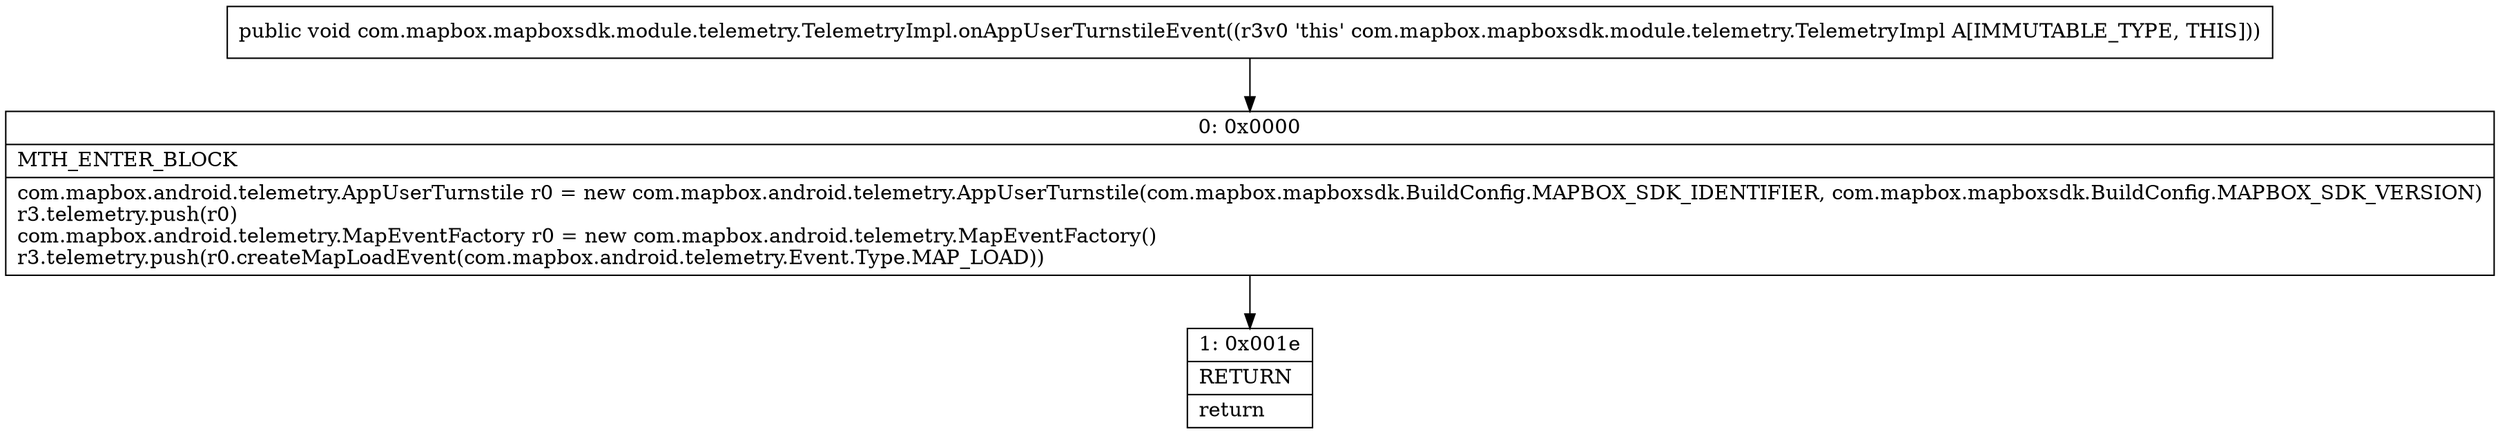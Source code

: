 digraph "CFG forcom.mapbox.mapboxsdk.module.telemetry.TelemetryImpl.onAppUserTurnstileEvent()V" {
Node_0 [shape=record,label="{0\:\ 0x0000|MTH_ENTER_BLOCK\l|com.mapbox.android.telemetry.AppUserTurnstile r0 = new com.mapbox.android.telemetry.AppUserTurnstile(com.mapbox.mapboxsdk.BuildConfig.MAPBOX_SDK_IDENTIFIER, com.mapbox.mapboxsdk.BuildConfig.MAPBOX_SDK_VERSION)\lr3.telemetry.push(r0)\lcom.mapbox.android.telemetry.MapEventFactory r0 = new com.mapbox.android.telemetry.MapEventFactory()\lr3.telemetry.push(r0.createMapLoadEvent(com.mapbox.android.telemetry.Event.Type.MAP_LOAD))\l}"];
Node_1 [shape=record,label="{1\:\ 0x001e|RETURN\l|return\l}"];
MethodNode[shape=record,label="{public void com.mapbox.mapboxsdk.module.telemetry.TelemetryImpl.onAppUserTurnstileEvent((r3v0 'this' com.mapbox.mapboxsdk.module.telemetry.TelemetryImpl A[IMMUTABLE_TYPE, THIS])) }"];
MethodNode -> Node_0;
Node_0 -> Node_1;
}

